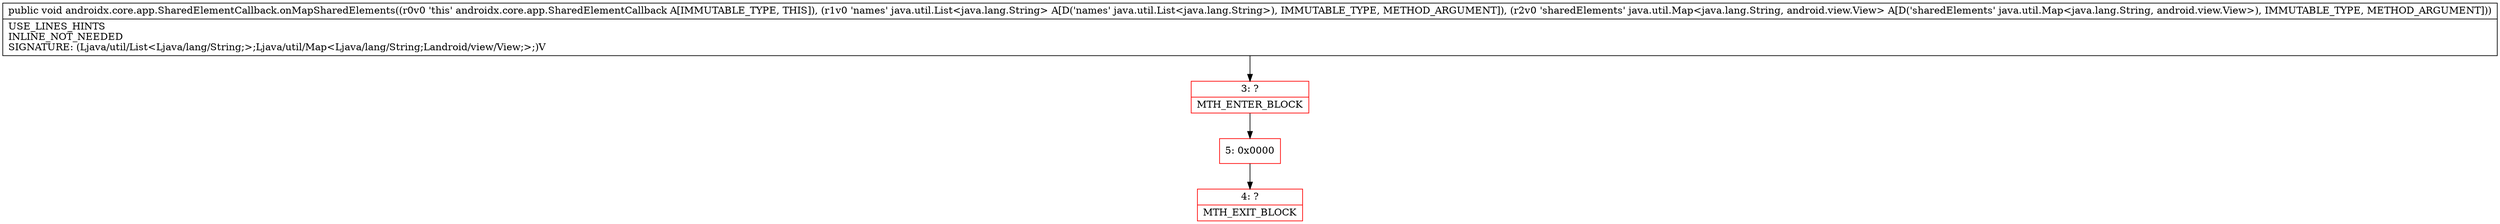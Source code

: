 digraph "CFG forandroidx.core.app.SharedElementCallback.onMapSharedElements(Ljava\/util\/List;Ljava\/util\/Map;)V" {
subgraph cluster_Region_1134649431 {
label = "R(0)";
node [shape=record,color=blue];
}
Node_3 [shape=record,color=red,label="{3\:\ ?|MTH_ENTER_BLOCK\l}"];
Node_5 [shape=record,color=red,label="{5\:\ 0x0000}"];
Node_4 [shape=record,color=red,label="{4\:\ ?|MTH_EXIT_BLOCK\l}"];
MethodNode[shape=record,label="{public void androidx.core.app.SharedElementCallback.onMapSharedElements((r0v0 'this' androidx.core.app.SharedElementCallback A[IMMUTABLE_TYPE, THIS]), (r1v0 'names' java.util.List\<java.lang.String\> A[D('names' java.util.List\<java.lang.String\>), IMMUTABLE_TYPE, METHOD_ARGUMENT]), (r2v0 'sharedElements' java.util.Map\<java.lang.String, android.view.View\> A[D('sharedElements' java.util.Map\<java.lang.String, android.view.View\>), IMMUTABLE_TYPE, METHOD_ARGUMENT]))  | USE_LINES_HINTS\lINLINE_NOT_NEEDED\lSIGNATURE: (Ljava\/util\/List\<Ljava\/lang\/String;\>;Ljava\/util\/Map\<Ljava\/lang\/String;Landroid\/view\/View;\>;)V\l}"];
MethodNode -> Node_3;Node_3 -> Node_5;
Node_5 -> Node_4;
}

